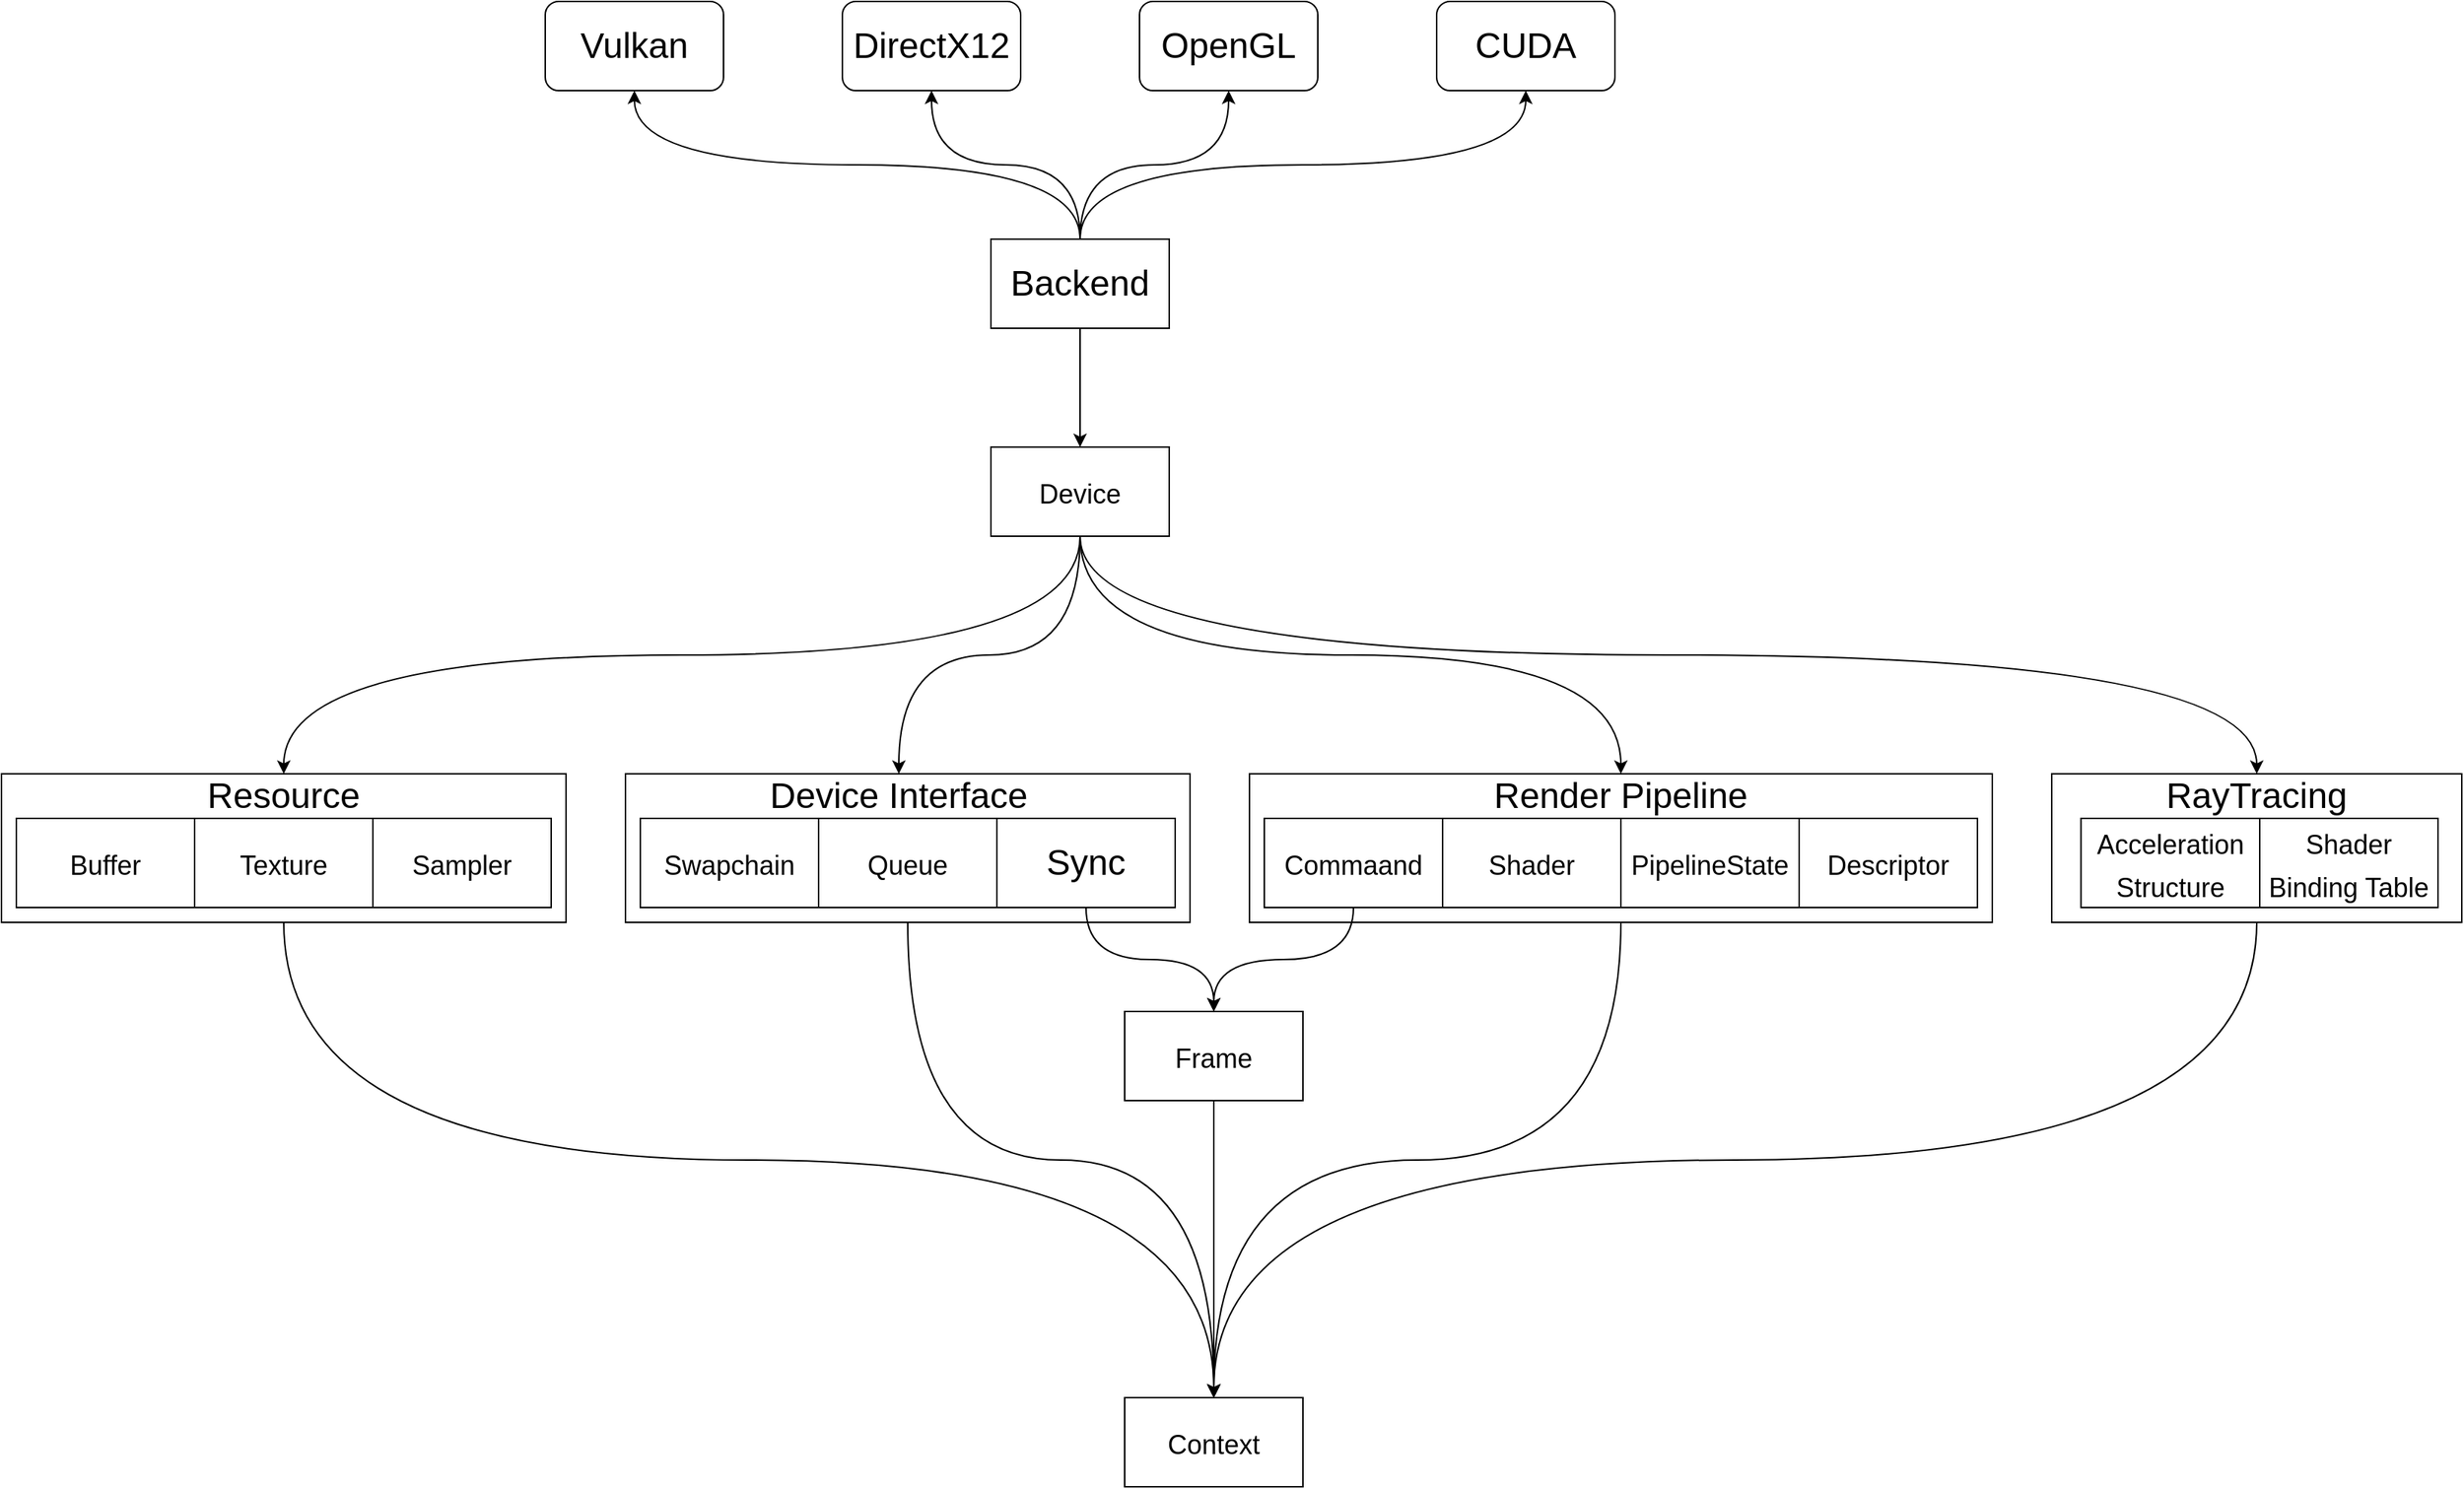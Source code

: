<mxfile>
    <diagram id="qQwCbRc1wy9BN8YB_Oij" name="第 1 页">
        <mxGraphModel dx="2460" dy="2075" grid="1" gridSize="10" guides="1" tooltips="1" connect="1" arrows="1" fold="1" page="1" pageScale="1" pageWidth="827" pageHeight="1169" background="#FFFFFF" math="0" shadow="0">
            <root>
                <mxCell id="0"/>
                <mxCell id="1" parent="0"/>
                <mxCell id="9" style="edgeStyle=orthogonalEdgeStyle;html=1;exitX=0.5;exitY=0;exitDx=0;exitDy=0;entryX=0.5;entryY=1;entryDx=0;entryDy=0;fontSize=24;curved=1;" parent="1" source="2" target="4" edge="1">
                    <mxGeometry relative="1" as="geometry"/>
                </mxCell>
                <mxCell id="10" style="edgeStyle=orthogonalEdgeStyle;curved=1;html=1;exitX=0.5;exitY=0;exitDx=0;exitDy=0;entryX=0.5;entryY=1;entryDx=0;entryDy=0;fontSize=24;" parent="1" source="2" target="7" edge="1">
                    <mxGeometry relative="1" as="geometry"/>
                </mxCell>
                <mxCell id="11" style="edgeStyle=orthogonalEdgeStyle;curved=1;html=1;exitX=0.5;exitY=0;exitDx=0;exitDy=0;entryX=0.5;entryY=1;entryDx=0;entryDy=0;fontSize=24;" parent="1" source="2" target="6" edge="1">
                    <mxGeometry relative="1" as="geometry"/>
                </mxCell>
                <mxCell id="14" style="edgeStyle=orthogonalEdgeStyle;curved=1;html=1;exitX=0.5;exitY=1;exitDx=0;exitDy=0;fontSize=24;" parent="1" source="2" target="13" edge="1">
                    <mxGeometry relative="1" as="geometry"/>
                </mxCell>
                <mxCell id="54" style="edgeStyle=orthogonalEdgeStyle;curved=1;html=1;exitX=0.5;exitY=0;exitDx=0;exitDy=0;entryX=0.5;entryY=1;entryDx=0;entryDy=0;fontSize=24;" parent="1" source="2" target="53" edge="1">
                    <mxGeometry relative="1" as="geometry"/>
                </mxCell>
                <mxCell id="2" value="&lt;font style=&quot;font-size: 24px&quot;&gt;Backend&lt;/font&gt;" style="rounded=0;whiteSpace=wrap;html=1;" parent="1" vertex="1">
                    <mxGeometry x="320" y="260" width="120" height="60" as="geometry"/>
                </mxCell>
                <mxCell id="4" value="Vulkan" style="rounded=1;whiteSpace=wrap;html=1;fontSize=24;" parent="1" vertex="1">
                    <mxGeometry x="20" y="100" width="120" height="60" as="geometry"/>
                </mxCell>
                <mxCell id="6" value="DirectX12" style="rounded=1;whiteSpace=wrap;html=1;fontSize=24;" parent="1" vertex="1">
                    <mxGeometry x="220" y="100" width="120" height="60" as="geometry"/>
                </mxCell>
                <mxCell id="7" value="OpenGL" style="rounded=1;whiteSpace=wrap;html=1;fontSize=24;" parent="1" vertex="1">
                    <mxGeometry x="420" y="100" width="120" height="60" as="geometry"/>
                </mxCell>
                <mxCell id="42" style="edgeStyle=orthogonalEdgeStyle;curved=1;html=1;exitX=0.5;exitY=1;exitDx=0;exitDy=0;entryX=0.5;entryY=0;entryDx=0;entryDy=0;fontSize=24;" parent="1" source="13" target="30" edge="1">
                    <mxGeometry relative="1" as="geometry"/>
                </mxCell>
                <mxCell id="43" style="edgeStyle=orthogonalEdgeStyle;curved=1;html=1;exitX=0.5;exitY=1;exitDx=0;exitDy=0;entryX=0.5;entryY=0;entryDx=0;entryDy=0;fontSize=24;" parent="1" source="13" target="40" edge="1">
                    <mxGeometry relative="1" as="geometry"/>
                </mxCell>
                <mxCell id="44" style="edgeStyle=orthogonalEdgeStyle;curved=1;html=1;exitX=0.5;exitY=1;exitDx=0;exitDy=0;fontSize=24;" parent="1" source="13" target="36" edge="1">
                    <mxGeometry relative="1" as="geometry"/>
                </mxCell>
                <mxCell id="45" style="edgeStyle=orthogonalEdgeStyle;curved=1;html=1;exitX=0.5;exitY=1;exitDx=0;exitDy=0;entryX=0.5;entryY=0;entryDx=0;entryDy=0;fontSize=24;" parent="1" source="13" target="34" edge="1">
                    <mxGeometry relative="1" as="geometry"/>
                </mxCell>
                <mxCell id="13" value="&lt;font style=&quot;font-size: 18px&quot;&gt;Device&lt;/font&gt;" style="rounded=0;whiteSpace=wrap;html=1;fontSize=24;" parent="1" vertex="1">
                    <mxGeometry x="320" y="400" width="120" height="60" as="geometry"/>
                </mxCell>
                <mxCell id="17" value="&lt;font style=&quot;font-size: 18px&quot;&gt;Context&lt;/font&gt;" style="rounded=0;whiteSpace=wrap;html=1;fontSize=24;" parent="1" vertex="1">
                    <mxGeometry x="410" y="1040" width="120" height="60" as="geometry"/>
                </mxCell>
                <mxCell id="56" style="edgeStyle=orthogonalEdgeStyle;html=1;exitX=0.5;exitY=1;exitDx=0;exitDy=0;entryX=0.5;entryY=0;entryDx=0;entryDy=0;curved=1;" edge="1" parent="1" source="19" target="17">
                    <mxGeometry relative="1" as="geometry"/>
                </mxCell>
                <mxCell id="19" value="&lt;font style=&quot;font-size: 18px&quot;&gt;Frame&lt;br&gt;&lt;/font&gt;" style="rounded=0;whiteSpace=wrap;html=1;fontSize=24;" parent="1" vertex="1">
                    <mxGeometry x="410" y="780" width="120" height="60" as="geometry"/>
                </mxCell>
                <mxCell id="31" value="" style="group" parent="1" vertex="1" connectable="0">
                    <mxGeometry x="-346" y="620" width="380" height="100" as="geometry"/>
                </mxCell>
                <mxCell id="29" value="" style="rounded=0;whiteSpace=wrap;html=1;fontSize=14;" parent="31" vertex="1">
                    <mxGeometry width="380" height="100" as="geometry"/>
                </mxCell>
                <mxCell id="15" value="&lt;font style=&quot;font-size: 18px&quot;&gt;Buffer&lt;/font&gt;" style="rounded=0;whiteSpace=wrap;html=1;fontSize=24;" parent="31" vertex="1">
                    <mxGeometry x="10" y="30" width="120" height="60" as="geometry"/>
                </mxCell>
                <mxCell id="16" value="&lt;font style=&quot;font-size: 18px&quot;&gt;Texture&lt;/font&gt;" style="rounded=0;whiteSpace=wrap;html=1;fontSize=24;" parent="31" vertex="1">
                    <mxGeometry x="130" y="30" width="120" height="60" as="geometry"/>
                </mxCell>
                <mxCell id="20" value="&lt;font style=&quot;font-size: 18px&quot;&gt;Sampler&lt;br&gt;&lt;/font&gt;" style="rounded=0;whiteSpace=wrap;html=1;fontSize=24;" parent="31" vertex="1">
                    <mxGeometry x="250" y="30" width="120" height="60" as="geometry"/>
                </mxCell>
                <mxCell id="30" value="&lt;font style=&quot;font-size: 24px&quot;&gt;Resource&lt;/font&gt;" style="text;html=1;strokeColor=none;fillColor=none;align=center;verticalAlign=middle;whiteSpace=wrap;rounded=0;fontSize=14;" parent="31" vertex="1">
                    <mxGeometry x="130" width="120" height="30" as="geometry"/>
                </mxCell>
                <mxCell id="37" value="" style="group" parent="1" vertex="1" connectable="0">
                    <mxGeometry x="74" y="620" width="380" height="100" as="geometry"/>
                </mxCell>
                <mxCell id="32" value="" style="rounded=0;whiteSpace=wrap;html=1;fontSize=24;" parent="37" vertex="1">
                    <mxGeometry width="380" height="100" as="geometry"/>
                </mxCell>
                <mxCell id="23" value="&lt;font style=&quot;font-size: 18px&quot;&gt;Swapchain&lt;br&gt;&lt;/font&gt;" style="rounded=0;whiteSpace=wrap;html=1;fontSize=24;" parent="37" vertex="1">
                    <mxGeometry x="10" y="30" width="120" height="60" as="geometry"/>
                </mxCell>
                <mxCell id="26" value="&lt;font style=&quot;font-size: 18px&quot;&gt;Queue&lt;br&gt;&lt;/font&gt;" style="rounded=0;whiteSpace=wrap;html=1;fontSize=24;" parent="37" vertex="1">
                    <mxGeometry x="130" y="30" width="120" height="60" as="geometry"/>
                </mxCell>
                <mxCell id="27" value="&lt;font&gt;&lt;font style=&quot;font-size: 24px&quot;&gt;Sync&lt;/font&gt;&lt;br&gt;&lt;/font&gt;" style="rounded=0;whiteSpace=wrap;html=1;fontSize=24;" parent="37" vertex="1">
                    <mxGeometry x="250" y="30" width="120" height="60" as="geometry"/>
                </mxCell>
                <mxCell id="34" value="Device Interface" style="text;html=1;strokeColor=none;fillColor=none;align=center;verticalAlign=middle;whiteSpace=wrap;rounded=0;fontSize=24;" parent="37" vertex="1">
                    <mxGeometry x="79" width="210" height="30" as="geometry"/>
                </mxCell>
                <mxCell id="38" value="" style="group" parent="1" vertex="1" connectable="0">
                    <mxGeometry x="494" y="620" width="500" height="100" as="geometry"/>
                </mxCell>
                <mxCell id="35" value="" style="rounded=0;whiteSpace=wrap;html=1;fontSize=24;" parent="38" vertex="1">
                    <mxGeometry width="500" height="100" as="geometry"/>
                </mxCell>
                <mxCell id="18" value="&lt;font style=&quot;font-size: 18px&quot;&gt;Commaand&lt;/font&gt;" style="rounded=0;whiteSpace=wrap;html=1;fontSize=24;" parent="38" vertex="1">
                    <mxGeometry x="10" y="30" width="120" height="60" as="geometry"/>
                </mxCell>
                <mxCell id="21" value="&lt;font style=&quot;font-size: 18px&quot;&gt;Descriptor&lt;br&gt;&lt;/font&gt;" style="rounded=0;whiteSpace=wrap;html=1;fontSize=24;" parent="38" vertex="1">
                    <mxGeometry x="370" y="30" width="120" height="60" as="geometry"/>
                </mxCell>
                <mxCell id="22" value="&lt;font style=&quot;font-size: 18px&quot;&gt;PipelineState&lt;br&gt;&lt;/font&gt;" style="rounded=0;whiteSpace=wrap;html=1;fontSize=24;" parent="38" vertex="1">
                    <mxGeometry x="250" y="30" width="120" height="60" as="geometry"/>
                </mxCell>
                <mxCell id="24" value="&lt;font style=&quot;font-size: 18px&quot;&gt;Shader&lt;br&gt;&lt;/font&gt;" style="rounded=0;whiteSpace=wrap;html=1;fontSize=24;" parent="38" vertex="1">
                    <mxGeometry x="130" y="30" width="120" height="60" as="geometry"/>
                </mxCell>
                <mxCell id="36" value="Render Pipeline" style="text;html=1;strokeColor=none;fillColor=none;align=center;verticalAlign=middle;whiteSpace=wrap;rounded=0;fontSize=24;" parent="38" vertex="1">
                    <mxGeometry x="145" width="210" height="30" as="geometry"/>
                </mxCell>
                <mxCell id="41" value="" style="group" parent="1" vertex="1" connectable="0">
                    <mxGeometry x="1034" y="620" width="276" height="100" as="geometry"/>
                </mxCell>
                <mxCell id="39" value="" style="rounded=0;whiteSpace=wrap;html=1;fontSize=24;" parent="41" vertex="1">
                    <mxGeometry width="276" height="100" as="geometry"/>
                </mxCell>
                <mxCell id="25" value="&lt;font style=&quot;font-size: 18px&quot;&gt;Acceleration&lt;br&gt;Structure&lt;br&gt;&lt;/font&gt;" style="rounded=0;whiteSpace=wrap;html=1;fontSize=24;" parent="41" vertex="1">
                    <mxGeometry x="19.71" y="30" width="120.29" height="60" as="geometry"/>
                </mxCell>
                <mxCell id="40" value="RayTracing" style="text;html=1;strokeColor=none;fillColor=none;align=center;verticalAlign=middle;whiteSpace=wrap;rounded=0;fontSize=24;" parent="41" vertex="1">
                    <mxGeometry width="276" height="30" as="geometry"/>
                </mxCell>
                <mxCell id="46" style="edgeStyle=orthogonalEdgeStyle;curved=1;html=1;exitX=0.5;exitY=1;exitDx=0;exitDy=0;entryX=0.5;entryY=0;entryDx=0;entryDy=0;fontSize=24;" parent="1" source="27" target="19" edge="1">
                    <mxGeometry relative="1" as="geometry"/>
                </mxCell>
                <mxCell id="47" style="edgeStyle=orthogonalEdgeStyle;curved=1;html=1;exitX=0.5;exitY=1;exitDx=0;exitDy=0;entryX=0.5;entryY=0;entryDx=0;entryDy=0;fontSize=24;" parent="1" source="18" target="19" edge="1">
                    <mxGeometry relative="1" as="geometry"/>
                </mxCell>
                <mxCell id="48" style="edgeStyle=orthogonalEdgeStyle;curved=1;html=1;exitX=0.5;exitY=1;exitDx=0;exitDy=0;entryX=0.5;entryY=0;entryDx=0;entryDy=0;fontSize=24;" parent="1" source="29" target="17" edge="1">
                    <mxGeometry relative="1" as="geometry"/>
                </mxCell>
                <mxCell id="51" style="edgeStyle=orthogonalEdgeStyle;curved=1;html=1;exitX=0.5;exitY=1;exitDx=0;exitDy=0;entryX=0.5;entryY=0;entryDx=0;entryDy=0;fontSize=24;" parent="1" source="35" target="17" edge="1">
                    <mxGeometry relative="1" as="geometry"/>
                </mxCell>
                <mxCell id="52" style="edgeStyle=orthogonalEdgeStyle;curved=1;html=1;exitX=0.5;exitY=1;exitDx=0;exitDy=0;entryX=0.5;entryY=0;entryDx=0;entryDy=0;fontSize=24;" parent="1" source="39" target="17" edge="1">
                    <mxGeometry relative="1" as="geometry"/>
                </mxCell>
                <mxCell id="53" value="CUDA" style="rounded=1;whiteSpace=wrap;html=1;fontSize=24;" parent="1" vertex="1">
                    <mxGeometry x="620" y="100" width="120" height="60" as="geometry"/>
                </mxCell>
                <mxCell id="55" value="&lt;font style=&quot;font-size: 18px&quot;&gt;Shader Binding Table&lt;br&gt;&lt;/font&gt;" style="rounded=0;whiteSpace=wrap;html=1;fontSize=24;" vertex="1" parent="1">
                    <mxGeometry x="1174" y="650" width="120" height="60" as="geometry"/>
                </mxCell>
                <mxCell id="57" style="edgeStyle=orthogonalEdgeStyle;html=1;exitX=0.5;exitY=1;exitDx=0;exitDy=0;entryX=0.5;entryY=0;entryDx=0;entryDy=0;curved=1;" edge="1" parent="1" source="32" target="17">
                    <mxGeometry relative="1" as="geometry"/>
                </mxCell>
            </root>
        </mxGraphModel>
    </diagram>
</mxfile>